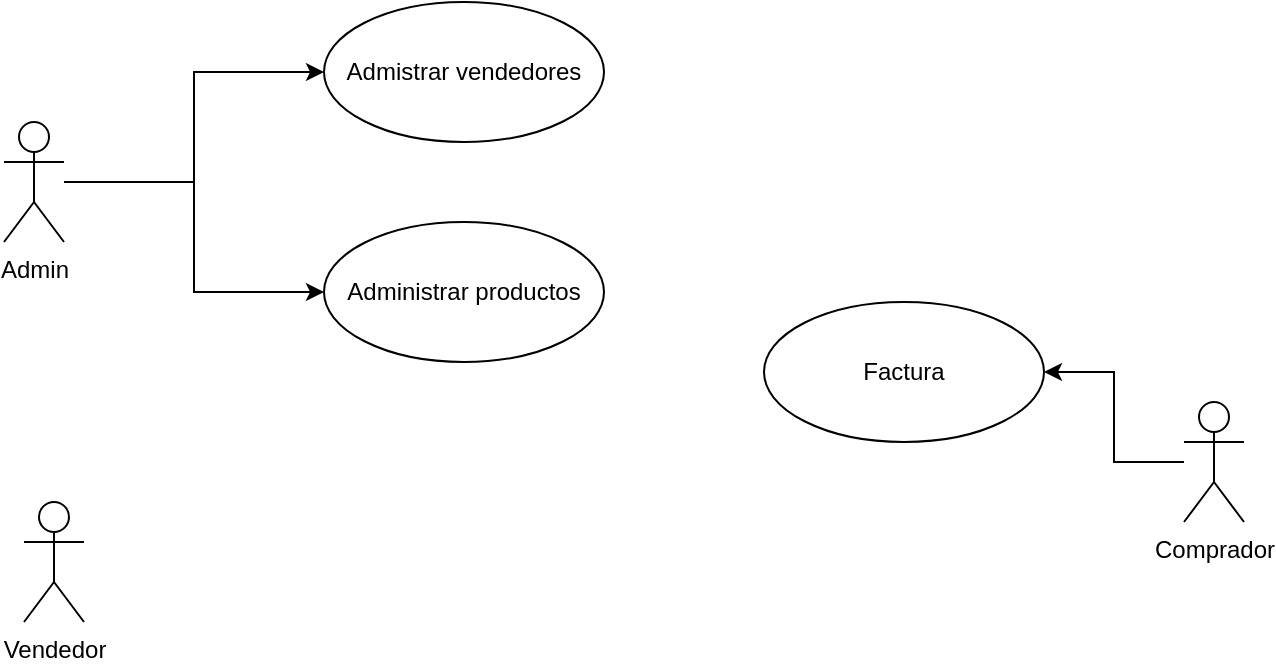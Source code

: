 <mxfile version="21.0.8" type="github">
  <diagram name="Página-1" id="jZdB5S3X_HLvqlEqnEEI">
    <mxGraphModel dx="839" dy="464" grid="1" gridSize="10" guides="1" tooltips="1" connect="1" arrows="1" fold="1" page="1" pageScale="1" pageWidth="827" pageHeight="1169" math="0" shadow="0">
      <root>
        <mxCell id="0" />
        <mxCell id="1" parent="0" />
        <mxCell id="3SlA_AyJGMBYoSnjObg2-1" value="Vendedor" style="shape=umlActor;verticalLabelPosition=bottom;verticalAlign=top;html=1;" parent="1" vertex="1">
          <mxGeometry x="110" y="260" width="30" height="60" as="geometry" />
        </mxCell>
        <mxCell id="kXDqmsoopicWjOemzrQE-8" style="edgeStyle=orthogonalEdgeStyle;rounded=0;orthogonalLoop=1;jettySize=auto;html=1;" edge="1" parent="1" source="3SlA_AyJGMBYoSnjObg2-2" target="kXDqmsoopicWjOemzrQE-6">
          <mxGeometry relative="1" as="geometry" />
        </mxCell>
        <mxCell id="kXDqmsoopicWjOemzrQE-9" style="edgeStyle=orthogonalEdgeStyle;rounded=0;orthogonalLoop=1;jettySize=auto;html=1;entryX=0;entryY=0.5;entryDx=0;entryDy=0;" edge="1" parent="1" source="3SlA_AyJGMBYoSnjObg2-2" target="kXDqmsoopicWjOemzrQE-7">
          <mxGeometry relative="1" as="geometry">
            <mxPoint x="200" y="200" as="targetPoint" />
          </mxGeometry>
        </mxCell>
        <mxCell id="3SlA_AyJGMBYoSnjObg2-2" value="Admin" style="shape=umlActor;verticalLabelPosition=bottom;verticalAlign=top;html=1;" parent="1" vertex="1">
          <mxGeometry x="100" y="70" width="30" height="60" as="geometry" />
        </mxCell>
        <mxCell id="kXDqmsoopicWjOemzrQE-4" style="edgeStyle=orthogonalEdgeStyle;rounded=0;orthogonalLoop=1;jettySize=auto;html=1;" edge="1" parent="1" source="kXDqmsoopicWjOemzrQE-1" target="kXDqmsoopicWjOemzrQE-2">
          <mxGeometry relative="1" as="geometry" />
        </mxCell>
        <mxCell id="kXDqmsoopicWjOemzrQE-1" value="Comprador" style="shape=umlActor;verticalLabelPosition=bottom;verticalAlign=top;html=1;" vertex="1" parent="1">
          <mxGeometry x="690" y="210" width="30" height="60" as="geometry" />
        </mxCell>
        <mxCell id="kXDqmsoopicWjOemzrQE-2" value="Factura" style="ellipse;whiteSpace=wrap;html=1;" vertex="1" parent="1">
          <mxGeometry x="480" y="160" width="140" height="70" as="geometry" />
        </mxCell>
        <mxCell id="kXDqmsoopicWjOemzrQE-6" value="Admistrar vendedores" style="ellipse;whiteSpace=wrap;html=1;" vertex="1" parent="1">
          <mxGeometry x="260" y="10" width="140" height="70" as="geometry" />
        </mxCell>
        <mxCell id="kXDqmsoopicWjOemzrQE-7" value="Administrar productos" style="ellipse;whiteSpace=wrap;html=1;" vertex="1" parent="1">
          <mxGeometry x="260" y="120" width="140" height="70" as="geometry" />
        </mxCell>
      </root>
    </mxGraphModel>
  </diagram>
</mxfile>
